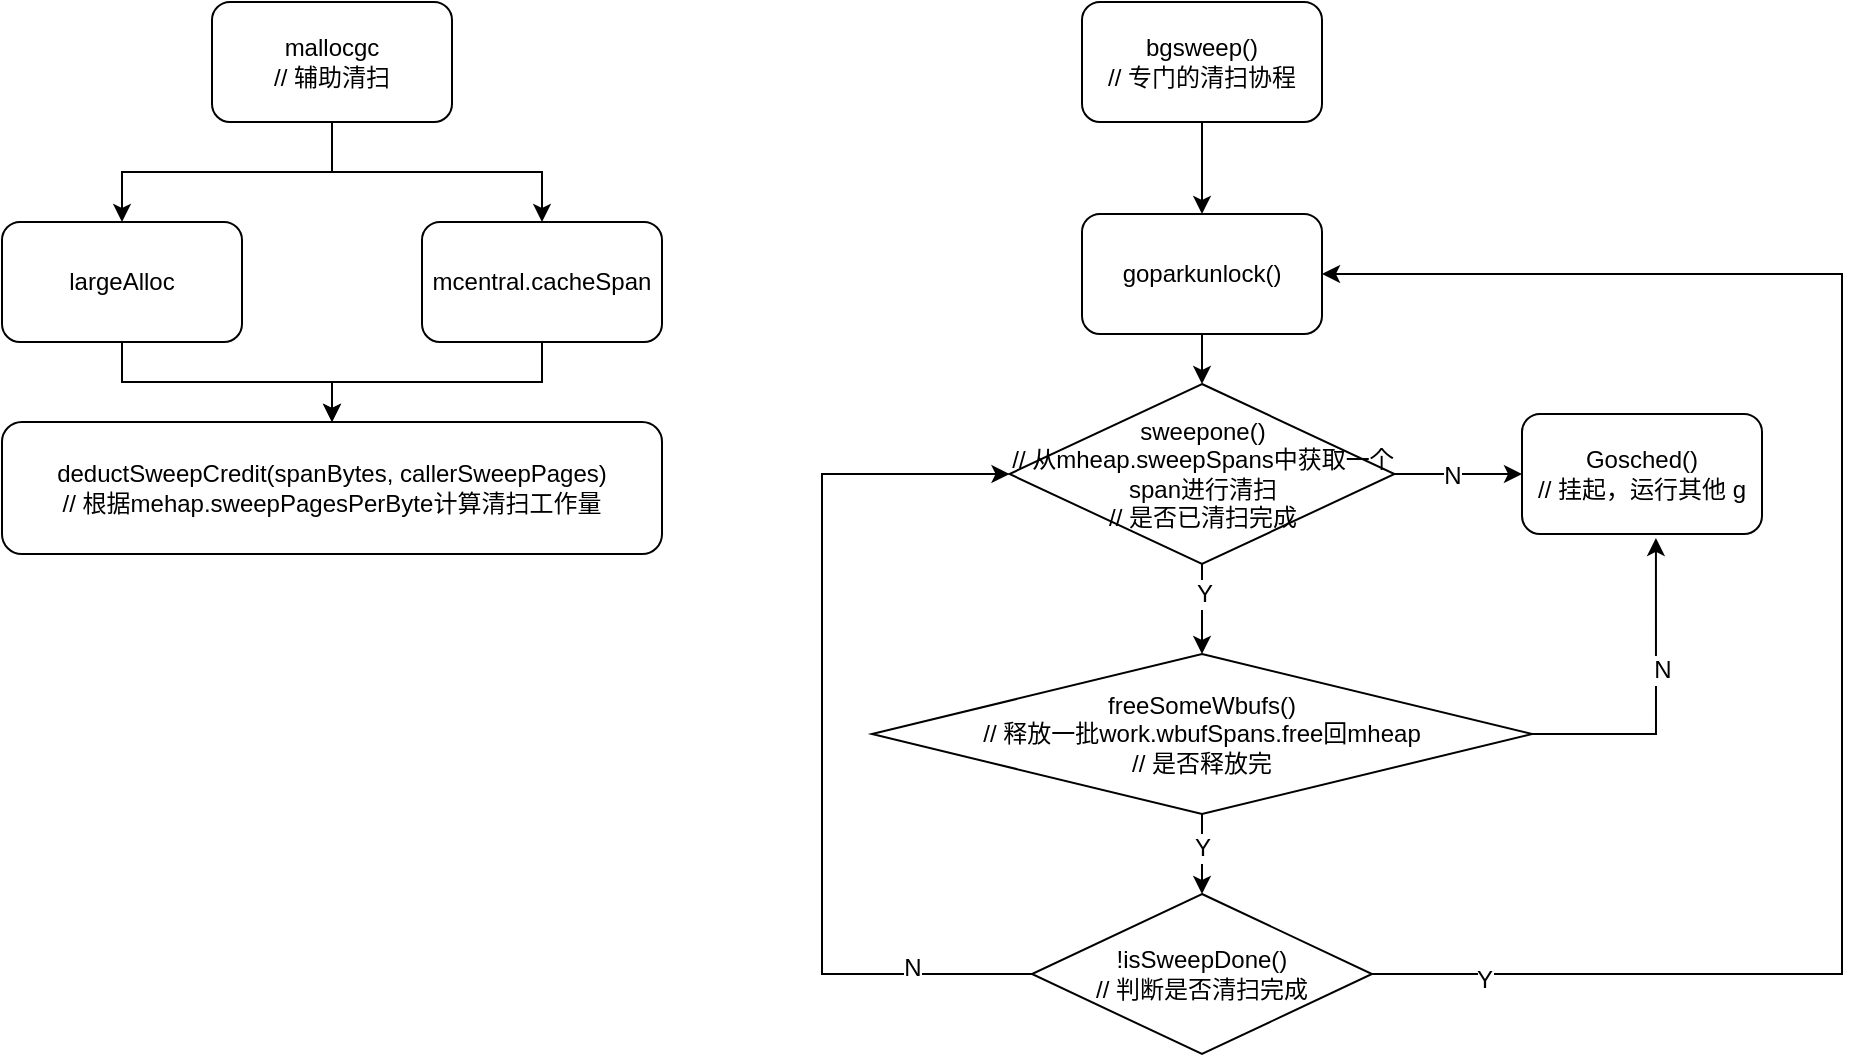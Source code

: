 <mxfile version="12.4.2" type="device" pages="1"><diagram id="Nx9-TGd_1Uz13qfD69iM" name="第 1 页"><mxGraphModel dx="-297" dy="482" grid="1" gridSize="10" guides="1" tooltips="1" connect="1" arrows="1" fold="1" page="1" pageScale="1" pageWidth="827" pageHeight="1169" math="0" shadow="0"><root><mxCell id="0"/><mxCell id="1" parent="0"/><mxCell id="ZzxDh__mCz5vRHwTSf5p-9" style="edgeStyle=orthogonalEdgeStyle;rounded=0;orthogonalLoop=1;jettySize=auto;html=1;entryX=0.5;entryY=0;entryDx=0;entryDy=0;" parent="1" source="ZzxDh__mCz5vRHwTSf5p-2" target="ZzxDh__mCz5vRHwTSf5p-8" edge="1"><mxGeometry relative="1" as="geometry"/></mxCell><mxCell id="ZzxDh__mCz5vRHwTSf5p-2" value="bgsweep()&lt;br&gt;// 专门的清扫协程" style="rounded=1;whiteSpace=wrap;html=1;" parent="1" vertex="1"><mxGeometry x="2020" y="554" width="120" height="60" as="geometry"/></mxCell><mxCell id="ZzxDh__mCz5vRHwTSf5p-3" style="edgeStyle=orthogonalEdgeStyle;rounded=0;orthogonalLoop=1;jettySize=auto;html=1;exitX=0.5;exitY=1;exitDx=0;exitDy=0;entryX=0.5;entryY=0;entryDx=0;entryDy=0;" parent="1" source="ZzxDh__mCz5vRHwTSf5p-10" target="ZzxDh__mCz5vRHwTSf5p-15" edge="1"><mxGeometry relative="1" as="geometry"><mxPoint x="2080" y="820" as="sourcePoint"/><mxPoint x="2080" y="930" as="targetPoint"/></mxGeometry></mxCell><mxCell id="ZzxDh__mCz5vRHwTSf5p-14" value="Y" style="text;html=1;align=center;verticalAlign=middle;resizable=0;points=[];;labelBackgroundColor=#ffffff;" parent="ZzxDh__mCz5vRHwTSf5p-3" vertex="1" connectable="0"><mxGeometry x="-0.34" y="1" relative="1" as="geometry"><mxPoint as="offset"/></mxGeometry></mxCell><mxCell id="ZzxDh__mCz5vRHwTSf5p-7" style="edgeStyle=orthogonalEdgeStyle;rounded=0;orthogonalLoop=1;jettySize=auto;html=1;entryX=0.5;entryY=0;entryDx=0;entryDy=0;" parent="1" source="ZzxDh__mCz5vRHwTSf5p-8" target="ZzxDh__mCz5vRHwTSf5p-10" edge="1"><mxGeometry relative="1" as="geometry"><mxPoint x="2080" y="760" as="targetPoint"/></mxGeometry></mxCell><mxCell id="ZzxDh__mCz5vRHwTSf5p-8" value="goparkunlock()" style="rounded=1;whiteSpace=wrap;html=1;" parent="1" vertex="1"><mxGeometry x="2020" y="660" width="120" height="60" as="geometry"/></mxCell><mxCell id="ZzxDh__mCz5vRHwTSf5p-12" style="edgeStyle=orthogonalEdgeStyle;rounded=0;orthogonalLoop=1;jettySize=auto;html=1;" parent="1" source="ZzxDh__mCz5vRHwTSf5p-10" target="ZzxDh__mCz5vRHwTSf5p-11" edge="1"><mxGeometry relative="1" as="geometry"/></mxCell><mxCell id="ZzxDh__mCz5vRHwTSf5p-13" value="N" style="text;html=1;align=center;verticalAlign=middle;resizable=0;points=[];;labelBackgroundColor=#ffffff;" parent="ZzxDh__mCz5vRHwTSf5p-12" vertex="1" connectable="0"><mxGeometry x="-0.12" y="-1" relative="1" as="geometry"><mxPoint as="offset"/></mxGeometry></mxCell><mxCell id="ZzxDh__mCz5vRHwTSf5p-10" value="&lt;span style=&quot;white-space: normal&quot;&gt;sweepone()&lt;br&gt;// 从mheap.sweepSpans中获取一个span进行清扫&lt;br&gt;// 是否已清扫完成&lt;br&gt;&lt;/span&gt;" style="rhombus;whiteSpace=wrap;html=1;" parent="1" vertex="1"><mxGeometry x="1983.75" y="745" width="192.5" height="90" as="geometry"/></mxCell><mxCell id="ZzxDh__mCz5vRHwTSf5p-11" value="Gosched()&lt;br&gt;// 挂起，运行其他 g" style="rounded=1;whiteSpace=wrap;html=1;" parent="1" vertex="1"><mxGeometry x="2240" y="760" width="120" height="60" as="geometry"/></mxCell><mxCell id="ZzxDh__mCz5vRHwTSf5p-17" style="edgeStyle=orthogonalEdgeStyle;rounded=0;orthogonalLoop=1;jettySize=auto;html=1;entryX=0.558;entryY=1.033;entryDx=0;entryDy=0;entryPerimeter=0;" parent="1" source="ZzxDh__mCz5vRHwTSf5p-15" target="ZzxDh__mCz5vRHwTSf5p-11" edge="1"><mxGeometry relative="1" as="geometry"><Array as="points"><mxPoint x="2307" y="920"/></Array></mxGeometry></mxCell><mxCell id="ZzxDh__mCz5vRHwTSf5p-18" value="N" style="text;html=1;align=center;verticalAlign=middle;resizable=0;points=[];;labelBackgroundColor=#ffffff;" parent="ZzxDh__mCz5vRHwTSf5p-17" vertex="1" connectable="0"><mxGeometry x="-0.225" y="32" relative="1" as="geometry"><mxPoint x="35" y="-32" as="offset"/></mxGeometry></mxCell><mxCell id="ZzxDh__mCz5vRHwTSf5p-20" style="edgeStyle=orthogonalEdgeStyle;rounded=0;orthogonalLoop=1;jettySize=auto;html=1;entryX=0.5;entryY=0;entryDx=0;entryDy=0;" parent="1" source="ZzxDh__mCz5vRHwTSf5p-15" target="ZzxDh__mCz5vRHwTSf5p-19" edge="1"><mxGeometry relative="1" as="geometry"/></mxCell><mxCell id="hXmj0EpLz2oXu_5AeI5y-1" value="Y" style="text;html=1;align=center;verticalAlign=middle;resizable=0;points=[];;labelBackgroundColor=#ffffff;" vertex="1" connectable="0" parent="ZzxDh__mCz5vRHwTSf5p-20"><mxGeometry x="-0.15" relative="1" as="geometry"><mxPoint as="offset"/></mxGeometry></mxCell><mxCell id="ZzxDh__mCz5vRHwTSf5p-15" value="freeSomeWbufs()&lt;br&gt;&lt;span style=&quot;white-space: normal&quot;&gt;// 释放一批work.wbufSpans.free回mheap&lt;br&gt;// 是否释放完&lt;br&gt;&lt;/span&gt;" style="rhombus;whiteSpace=wrap;html=1;" parent="1" vertex="1"><mxGeometry x="1915" y="880" width="330" height="80" as="geometry"/></mxCell><mxCell id="ZzxDh__mCz5vRHwTSf5p-21" style="edgeStyle=orthogonalEdgeStyle;rounded=0;orthogonalLoop=1;jettySize=auto;html=1;entryX=0;entryY=0.5;entryDx=0;entryDy=0;" parent="1" source="ZzxDh__mCz5vRHwTSf5p-19" target="ZzxDh__mCz5vRHwTSf5p-10" edge="1"><mxGeometry relative="1" as="geometry"><Array as="points"><mxPoint x="1890" y="1040"/><mxPoint x="1890" y="790"/></Array></mxGeometry></mxCell><mxCell id="ZzxDh__mCz5vRHwTSf5p-22" value="N" style="text;html=1;align=center;verticalAlign=middle;resizable=0;points=[];;labelBackgroundColor=#ffffff;" parent="ZzxDh__mCz5vRHwTSf5p-21" vertex="1" connectable="0"><mxGeometry x="-0.73" y="-3" relative="1" as="geometry"><mxPoint as="offset"/></mxGeometry></mxCell><mxCell id="ZzxDh__mCz5vRHwTSf5p-23" style="edgeStyle=orthogonalEdgeStyle;rounded=0;orthogonalLoop=1;jettySize=auto;html=1;entryX=1;entryY=0.5;entryDx=0;entryDy=0;" parent="1" source="ZzxDh__mCz5vRHwTSf5p-19" target="ZzxDh__mCz5vRHwTSf5p-8" edge="1"><mxGeometry relative="1" as="geometry"><Array as="points"><mxPoint x="2400" y="1040"/><mxPoint x="2400" y="690"/></Array></mxGeometry></mxCell><mxCell id="ZzxDh__mCz5vRHwTSf5p-24" value="Y" style="text;html=1;align=center;verticalAlign=middle;resizable=0;points=[];;labelBackgroundColor=#ffffff;" parent="ZzxDh__mCz5vRHwTSf5p-23" vertex="1" connectable="0"><mxGeometry x="-0.868" y="-3" relative="1" as="geometry"><mxPoint as="offset"/></mxGeometry></mxCell><mxCell id="ZzxDh__mCz5vRHwTSf5p-19" value="!isSweepDone()&lt;br&gt;// 判断是否清扫完成" style="rhombus;whiteSpace=wrap;html=1;" parent="1" vertex="1"><mxGeometry x="1995" y="1000" width="170" height="80" as="geometry"/></mxCell><mxCell id="ZzxDh__mCz5vRHwTSf5p-25" value="deductSweepCredit(spanBytes, callerSweepPages)&lt;br&gt;// 根据mehap.sweepPagesPerByte计算清扫工作量" style="rounded=1;whiteSpace=wrap;html=1;" parent="1" vertex="1"><mxGeometry x="1480" y="764" width="330" height="66" as="geometry"/></mxCell><mxCell id="ZzxDh__mCz5vRHwTSf5p-29" style="edgeStyle=orthogonalEdgeStyle;rounded=0;orthogonalLoop=1;jettySize=auto;html=1;entryX=0.5;entryY=0;entryDx=0;entryDy=0;" parent="1" source="ZzxDh__mCz5vRHwTSf5p-26" target="ZzxDh__mCz5vRHwTSf5p-25" edge="1"><mxGeometry relative="1" as="geometry"/></mxCell><mxCell id="ZzxDh__mCz5vRHwTSf5p-26" value="largeAlloc" style="rounded=1;whiteSpace=wrap;html=1;" parent="1" vertex="1"><mxGeometry x="1480" y="664" width="120" height="60" as="geometry"/></mxCell><mxCell id="ZzxDh__mCz5vRHwTSf5p-30" style="edgeStyle=orthogonalEdgeStyle;rounded=0;orthogonalLoop=1;jettySize=auto;html=1;entryX=0.5;entryY=0;entryDx=0;entryDy=0;" parent="1" source="ZzxDh__mCz5vRHwTSf5p-27" target="ZzxDh__mCz5vRHwTSf5p-25" edge="1"><mxGeometry relative="1" as="geometry"/></mxCell><mxCell id="ZzxDh__mCz5vRHwTSf5p-27" value="mcentral.cacheSpan" style="rounded=1;whiteSpace=wrap;html=1;" parent="1" vertex="1"><mxGeometry x="1690" y="664" width="120" height="60" as="geometry"/></mxCell><mxCell id="ZzxDh__mCz5vRHwTSf5p-31" style="edgeStyle=orthogonalEdgeStyle;rounded=0;orthogonalLoop=1;jettySize=auto;html=1;entryX=0.5;entryY=0;entryDx=0;entryDy=0;" parent="1" source="ZzxDh__mCz5vRHwTSf5p-28" target="ZzxDh__mCz5vRHwTSf5p-26" edge="1"><mxGeometry relative="1" as="geometry"/></mxCell><mxCell id="ZzxDh__mCz5vRHwTSf5p-32" style="edgeStyle=orthogonalEdgeStyle;rounded=0;orthogonalLoop=1;jettySize=auto;html=1;" parent="1" source="ZzxDh__mCz5vRHwTSf5p-28" target="ZzxDh__mCz5vRHwTSf5p-27" edge="1"><mxGeometry relative="1" as="geometry"/></mxCell><mxCell id="ZzxDh__mCz5vRHwTSf5p-28" value="mallocgc&lt;br&gt;// 辅助清扫" style="rounded=1;whiteSpace=wrap;html=1;" parent="1" vertex="1"><mxGeometry x="1585" y="554" width="120" height="60" as="geometry"/></mxCell></root></mxGraphModel></diagram></mxfile>